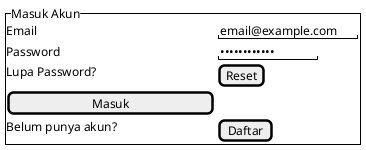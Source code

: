 @startsalt
skinparam backgroundColor transparent
{^"Masuk Akun"
  Email | "email@example.com"
  Password | "••••••••••••"
  Lupa Password? | [Reset]
  [          Masuk          ]
  Belum punya akun? | [Daftar]
}
@endsalt
